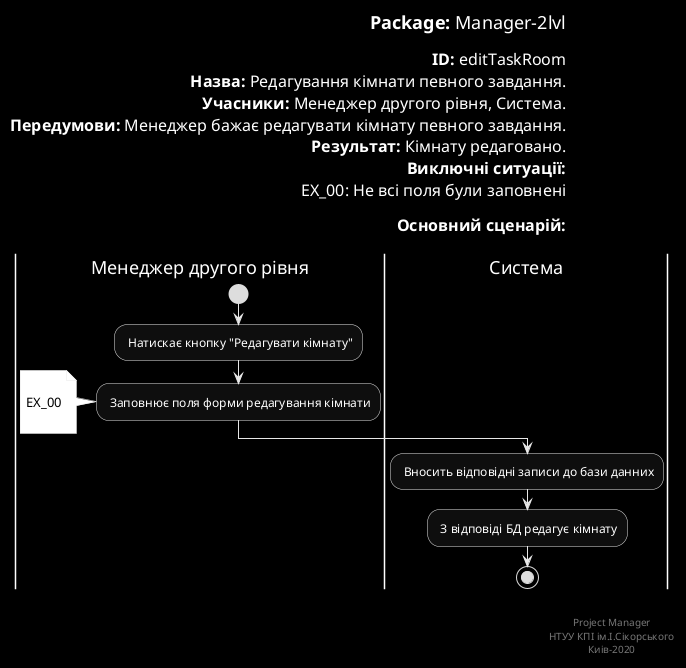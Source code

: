 @startuml
skinparam monochrome reverse
skinparam ArchimateBackgroundColor #ffffff
skinparam	shadowing false
skinparam Note {
	BackgroundColor black
	FontColor #ffffff
}

left header
<font color=000 size=18><b>Package:</b> Manager-2lvl

<font color=000 size=16><b>ID:</b> editTaskRoom
<font color=000 size=16><b>Назва:</b> Редагування кімнати певного завдання.
<font color=000 size=16><b>Учасники:</b> Менеджер другого рівня, Система.
<font color=000 size=16><b>Передумови:</b> Менеджер бажає редагувати кімнату певного завдання.
<font color=000 size=16><b>Результат:</b> Кімнату редаговано.
<font color=000 size=16><b>Виключні ситуації:</b>
<font color=000 size=16> EX_00: Не всі поля були заповнені

<font color=000 size=16><b>Основний сценарій:</b>

end header

|Менеджер другого рівня|
start
: Натискає кнопку "Редагувати кімнату";

: Заповнює поля форми редагування кімнати;
note left

	EX_00

end note

|Система|

: Вносить відповідні записи до бази данних;

: З відповіді БД редагує кімнату;

stop;

right footer


Project Manager
НТУУ КПІ ім.І.Сікорського
Киів-2020
end footer
@enduml
